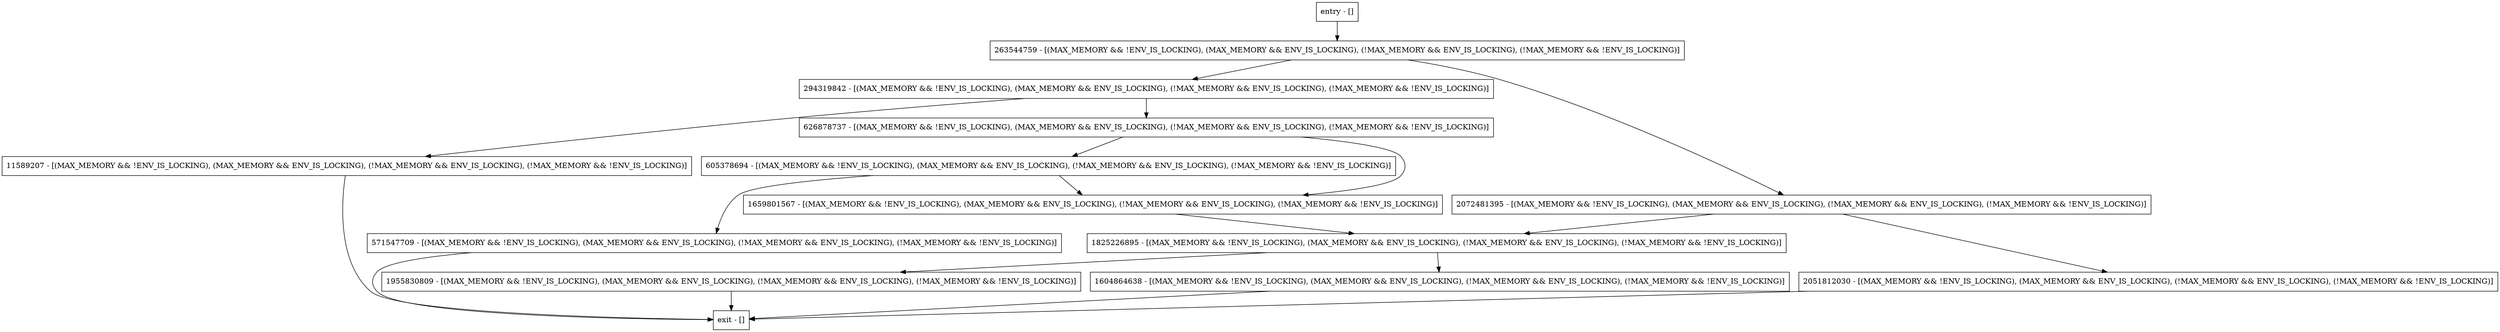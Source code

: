 digraph getConfigParam {
node [shape=record];
605378694 [label="605378694 - [(MAX_MEMORY && !ENV_IS_LOCKING), (MAX_MEMORY && ENV_IS_LOCKING), (!MAX_MEMORY && ENV_IS_LOCKING), (!MAX_MEMORY && !ENV_IS_LOCKING)]"];
11589207 [label="11589207 - [(MAX_MEMORY && !ENV_IS_LOCKING), (MAX_MEMORY && ENV_IS_LOCKING), (!MAX_MEMORY && ENV_IS_LOCKING), (!MAX_MEMORY && !ENV_IS_LOCKING)]"];
1659801567 [label="1659801567 - [(MAX_MEMORY && !ENV_IS_LOCKING), (MAX_MEMORY && ENV_IS_LOCKING), (!MAX_MEMORY && ENV_IS_LOCKING), (!MAX_MEMORY && !ENV_IS_LOCKING)]"];
1825226895 [label="1825226895 - [(MAX_MEMORY && !ENV_IS_LOCKING), (MAX_MEMORY && ENV_IS_LOCKING), (!MAX_MEMORY && ENV_IS_LOCKING), (!MAX_MEMORY && !ENV_IS_LOCKING)]"];
entry [label="entry - []"];
exit [label="exit - []"];
294319842 [label="294319842 - [(MAX_MEMORY && !ENV_IS_LOCKING), (MAX_MEMORY && ENV_IS_LOCKING), (!MAX_MEMORY && ENV_IS_LOCKING), (!MAX_MEMORY && !ENV_IS_LOCKING)]"];
571547709 [label="571547709 - [(MAX_MEMORY && !ENV_IS_LOCKING), (MAX_MEMORY && ENV_IS_LOCKING), (!MAX_MEMORY && ENV_IS_LOCKING), (!MAX_MEMORY && !ENV_IS_LOCKING)]"];
263544759 [label="263544759 - [(MAX_MEMORY && !ENV_IS_LOCKING), (MAX_MEMORY && ENV_IS_LOCKING), (!MAX_MEMORY && ENV_IS_LOCKING), (!MAX_MEMORY && !ENV_IS_LOCKING)]"];
1604864638 [label="1604864638 - [(MAX_MEMORY && !ENV_IS_LOCKING), (MAX_MEMORY && ENV_IS_LOCKING), (!MAX_MEMORY && ENV_IS_LOCKING), (!MAX_MEMORY && !ENV_IS_LOCKING)]"];
2072481395 [label="2072481395 - [(MAX_MEMORY && !ENV_IS_LOCKING), (MAX_MEMORY && ENV_IS_LOCKING), (!MAX_MEMORY && ENV_IS_LOCKING), (!MAX_MEMORY && !ENV_IS_LOCKING)]"];
626878737 [label="626878737 - [(MAX_MEMORY && !ENV_IS_LOCKING), (MAX_MEMORY && ENV_IS_LOCKING), (!MAX_MEMORY && ENV_IS_LOCKING), (!MAX_MEMORY && !ENV_IS_LOCKING)]"];
2051812030 [label="2051812030 - [(MAX_MEMORY && !ENV_IS_LOCKING), (MAX_MEMORY && ENV_IS_LOCKING), (!MAX_MEMORY && ENV_IS_LOCKING), (!MAX_MEMORY && !ENV_IS_LOCKING)]"];
1955830809 [label="1955830809 - [(MAX_MEMORY && !ENV_IS_LOCKING), (MAX_MEMORY && ENV_IS_LOCKING), (!MAX_MEMORY && ENV_IS_LOCKING), (!MAX_MEMORY && !ENV_IS_LOCKING)]"];
entry;
exit;
605378694 -> 571547709;
605378694 -> 1659801567;
11589207 -> exit;
1659801567 -> 1825226895;
1825226895 -> 1604864638;
1825226895 -> 1955830809;
entry -> 263544759;
294319842 -> 626878737;
294319842 -> 11589207;
571547709 -> exit;
263544759 -> 294319842;
263544759 -> 2072481395;
1604864638 -> exit;
2072481395 -> 1825226895;
2072481395 -> 2051812030;
626878737 -> 605378694;
626878737 -> 1659801567;
2051812030 -> exit;
1955830809 -> exit;
}
